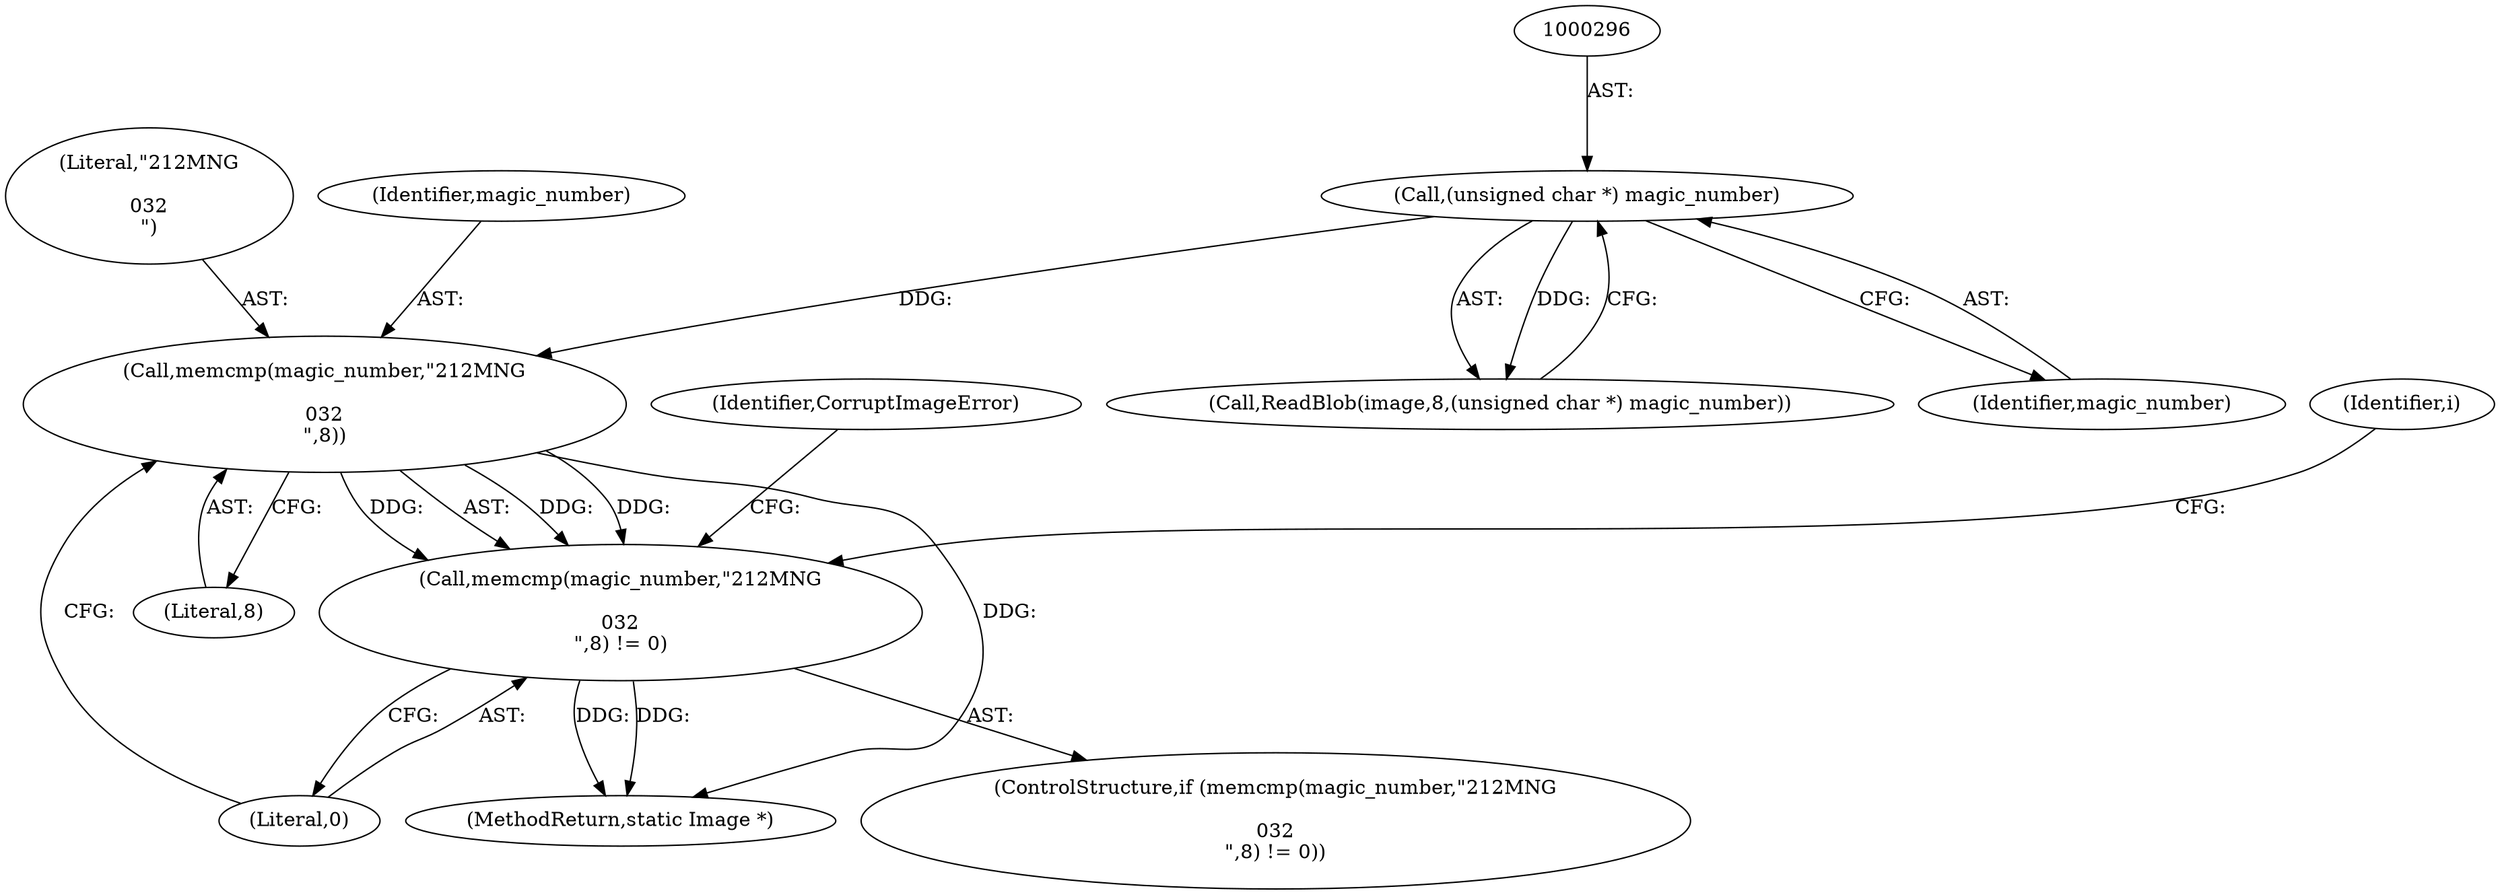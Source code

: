 digraph "0_ImageMagick_9eedb5660f1704cde8e8cd784c5c2a09dd2fd60f_0@API" {
"1000300" [label="(Call,memcmp(magic_number,\"\212MNG\r\n\032\n\",8))"];
"1000295" [label="(Call,(unsigned char *) magic_number)"];
"1000299" [label="(Call,memcmp(magic_number,\"\212MNG\r\n\032\n\",8) != 0)"];
"1000299" [label="(Call,memcmp(magic_number,\"\212MNG\r\n\032\n\",8) != 0)"];
"1007374" [label="(MethodReturn,static Image *)"];
"1000292" [label="(Call,ReadBlob(image,8,(unsigned char *) magic_number))"];
"1000300" [label="(Call,memcmp(magic_number,\"\212MNG\r\n\032\n\",8))"];
"1000301" [label="(Identifier,magic_number)"];
"1000303" [label="(Literal,8)"];
"1000306" [label="(Identifier,CorruptImageError)"];
"1000295" [label="(Call,(unsigned char *) magic_number)"];
"1000298" [label="(ControlStructure,if (memcmp(magic_number,\"\212MNG\r\n\032\n\",8) != 0))"];
"1000304" [label="(Literal,0)"];
"1000310" [label="(Identifier,i)"];
"1000302" [label="(Literal,\"\212MNG\r\n\032\n\")"];
"1000297" [label="(Identifier,magic_number)"];
"1000300" -> "1000299"  [label="AST: "];
"1000300" -> "1000303"  [label="CFG: "];
"1000301" -> "1000300"  [label="AST: "];
"1000302" -> "1000300"  [label="AST: "];
"1000303" -> "1000300"  [label="AST: "];
"1000304" -> "1000300"  [label="CFG: "];
"1000300" -> "1007374"  [label="DDG: "];
"1000300" -> "1000299"  [label="DDG: "];
"1000300" -> "1000299"  [label="DDG: "];
"1000300" -> "1000299"  [label="DDG: "];
"1000295" -> "1000300"  [label="DDG: "];
"1000295" -> "1000292"  [label="AST: "];
"1000295" -> "1000297"  [label="CFG: "];
"1000296" -> "1000295"  [label="AST: "];
"1000297" -> "1000295"  [label="AST: "];
"1000292" -> "1000295"  [label="CFG: "];
"1000295" -> "1000292"  [label="DDG: "];
"1000299" -> "1000298"  [label="AST: "];
"1000299" -> "1000304"  [label="CFG: "];
"1000304" -> "1000299"  [label="AST: "];
"1000306" -> "1000299"  [label="CFG: "];
"1000310" -> "1000299"  [label="CFG: "];
"1000299" -> "1007374"  [label="DDG: "];
"1000299" -> "1007374"  [label="DDG: "];
}
